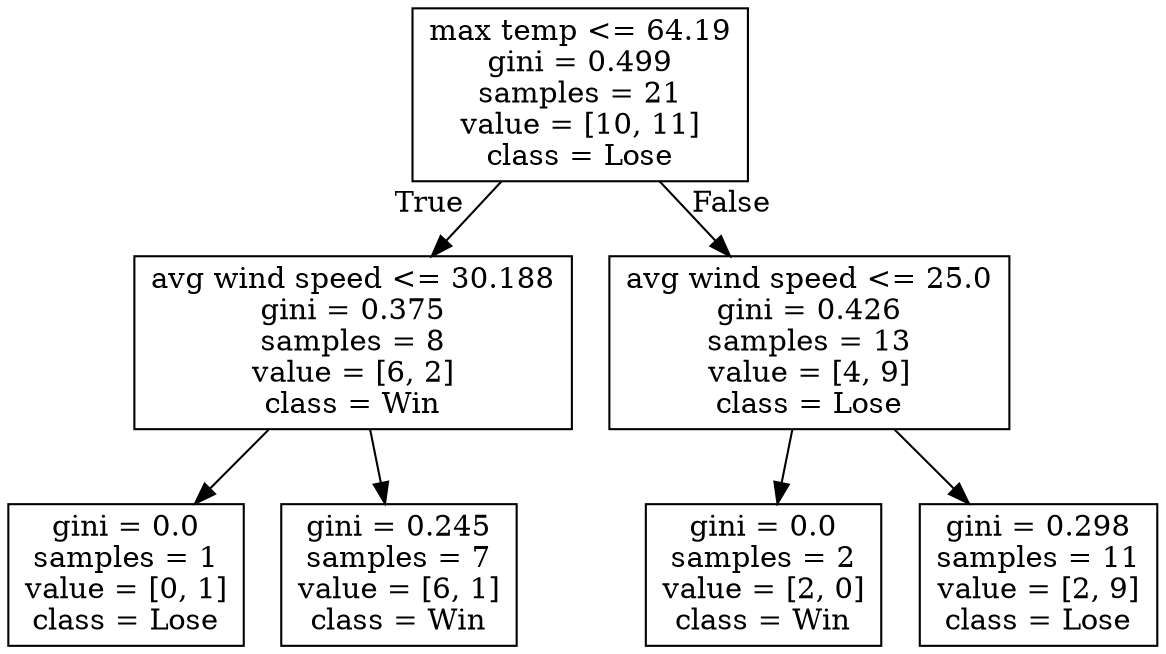 digraph Tree {
node [shape=box] ;
0 [label="max temp <= 64.19\ngini = 0.499\nsamples = 21\nvalue = [10, 11]\nclass = Lose"] ;
1 [label="avg wind speed <= 30.188\ngini = 0.375\nsamples = 8\nvalue = [6, 2]\nclass = Win"] ;
0 -> 1 [labeldistance=2.5, labelangle=45, headlabel="True"] ;
2 [label="gini = 0.0\nsamples = 1\nvalue = [0, 1]\nclass = Lose"] ;
1 -> 2 ;
3 [label="gini = 0.245\nsamples = 7\nvalue = [6, 1]\nclass = Win"] ;
1 -> 3 ;
4 [label="avg wind speed <= 25.0\ngini = 0.426\nsamples = 13\nvalue = [4, 9]\nclass = Lose"] ;
0 -> 4 [labeldistance=2.5, labelangle=-45, headlabel="False"] ;
5 [label="gini = 0.0\nsamples = 2\nvalue = [2, 0]\nclass = Win"] ;
4 -> 5 ;
6 [label="gini = 0.298\nsamples = 11\nvalue = [2, 9]\nclass = Lose"] ;
4 -> 6 ;
}